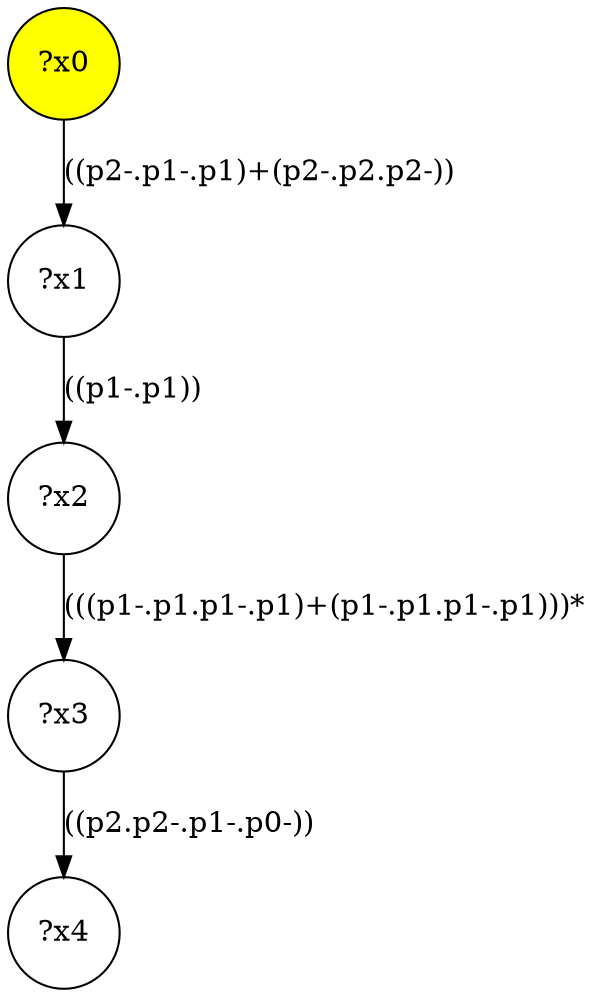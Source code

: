 digraph g {
	x0 [fillcolor="yellow", style="filled," shape=circle, label="?x0"];
	x1 [shape=circle, label="?x1"];
	x0 -> x1 [label="((p2-.p1-.p1)+(p2-.p2.p2-))"];
	x2 [shape=circle, label="?x2"];
	x1 -> x2 [label="((p1-.p1))"];
	x3 [shape=circle, label="?x3"];
	x2 -> x3 [label="(((p1-.p1.p1-.p1)+(p1-.p1.p1-.p1)))*"];
	x4 [shape=circle, label="?x4"];
	x3 -> x4 [label="((p2.p2-.p1-.p0-))"];
}
